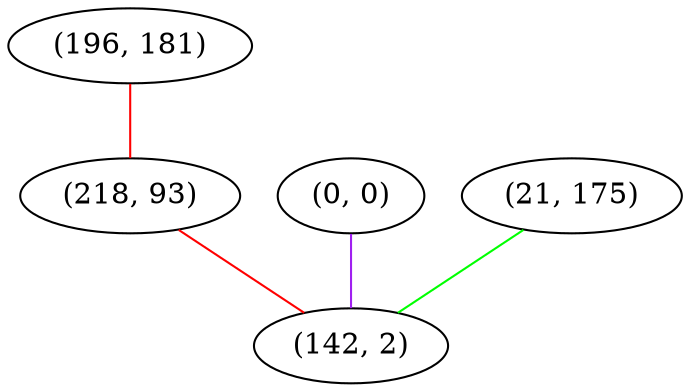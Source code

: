 graph "" {
"(196, 181)";
"(0, 0)";
"(218, 93)";
"(21, 175)";
"(142, 2)";
"(196, 181)" -- "(218, 93)"  [color=red, key=0, weight=1];
"(0, 0)" -- "(142, 2)"  [color=purple, key=0, weight=4];
"(218, 93)" -- "(142, 2)"  [color=red, key=0, weight=1];
"(21, 175)" -- "(142, 2)"  [color=green, key=0, weight=2];
}
